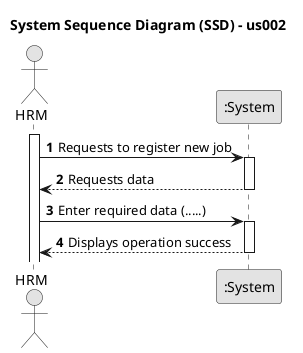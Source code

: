 @startuml
skinparam monochrome true
skinparam packageStyle rectangle
skinparam shadowing false

title System Sequence Diagram (SSD) - us002

autonumber

actor "HRM" as Admin
participant ":System" as System

activate Admin

    Admin -> System : Requests to register new job
    activate System

        System --> Admin : Requests data
    deactivate System

    Admin -> System : Enter required data (.....)
    activate System

        System --> Admin : Displays operation success
    deactivate System
@enduml